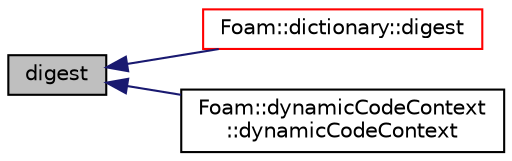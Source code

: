 digraph "digest"
{
  bgcolor="transparent";
  edge [fontname="Helvetica",fontsize="10",labelfontname="Helvetica",labelfontsize="10"];
  node [fontname="Helvetica",fontsize="10",shape=record];
  rankdir="LR";
  Node1 [label="digest",height=0.2,width=0.4,color="black", fillcolor="grey75", style="filled", fontcolor="black"];
  Node1 -> Node2 [dir="back",color="midnightblue",fontsize="10",style="solid",fontname="Helvetica"];
  Node2 [label="Foam::dictionary::digest",height=0.2,width=0.4,color="red",URL="$a00532.html#a27114ed479972bf0ceadcb1cc99992e9",tooltip="Return the SHA1 digest of the dictionary contents. "];
  Node1 -> Node3 [dir="back",color="midnightblue",fontsize="10",style="solid",fontname="Helvetica"];
  Node3 [label="Foam::dynamicCodeContext\l::dynamicCodeContext",height=0.2,width=0.4,color="black",URL="$a00607.html#aaf616cf1d1395ba4d720994dc0d56732",tooltip="Construct from a dictionary. "];
}
